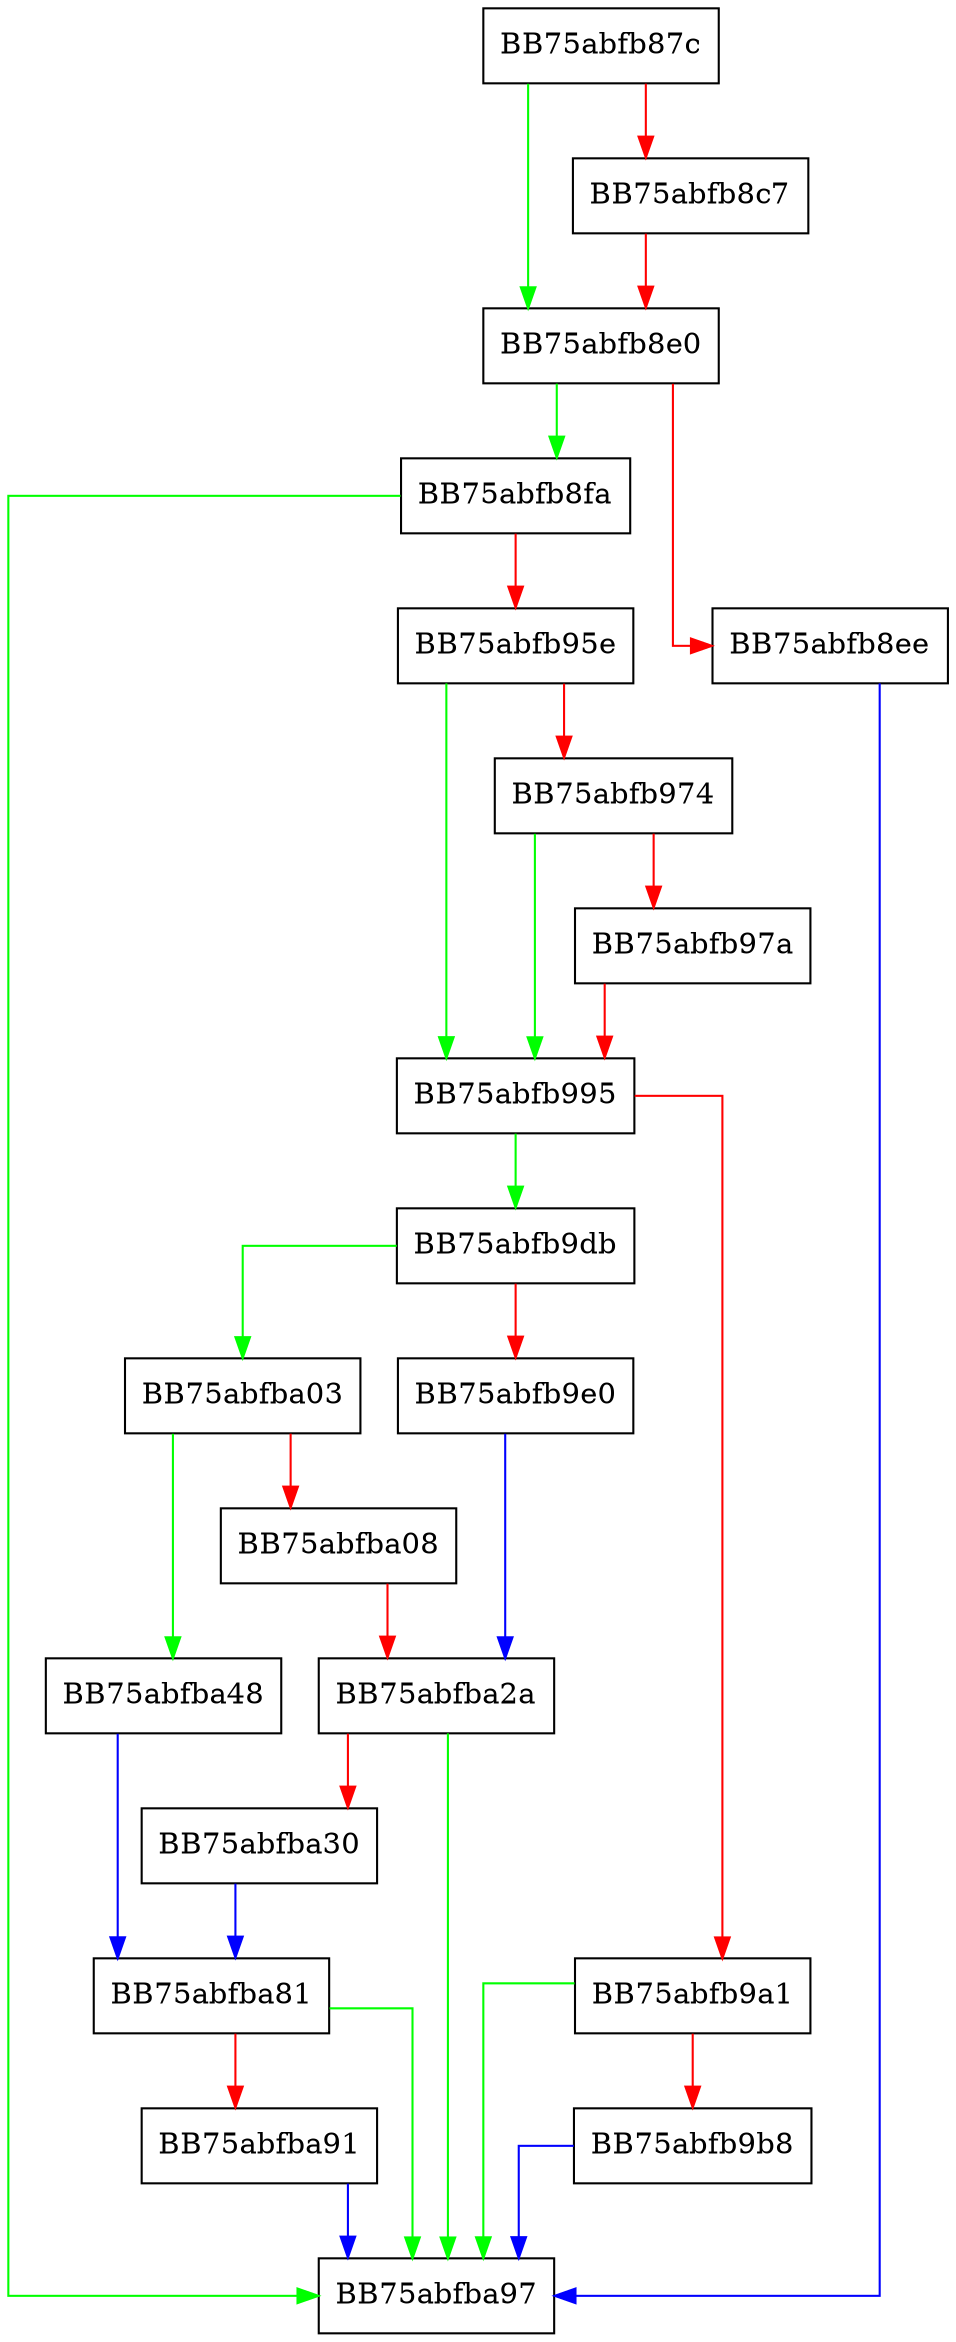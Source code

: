digraph ZSTD_compressSeqStore_singleBlock {
  node [shape="box"];
  graph [splines=ortho];
  BB75abfb87c -> BB75abfb8e0 [color="green"];
  BB75abfb87c -> BB75abfb8c7 [color="red"];
  BB75abfb8c7 -> BB75abfb8e0 [color="red"];
  BB75abfb8e0 -> BB75abfb8fa [color="green"];
  BB75abfb8e0 -> BB75abfb8ee [color="red"];
  BB75abfb8ee -> BB75abfba97 [color="blue"];
  BB75abfb8fa -> BB75abfba97 [color="green"];
  BB75abfb8fa -> BB75abfb95e [color="red"];
  BB75abfb95e -> BB75abfb995 [color="green"];
  BB75abfb95e -> BB75abfb974 [color="red"];
  BB75abfb974 -> BB75abfb995 [color="green"];
  BB75abfb974 -> BB75abfb97a [color="red"];
  BB75abfb97a -> BB75abfb995 [color="red"];
  BB75abfb995 -> BB75abfb9db [color="green"];
  BB75abfb995 -> BB75abfb9a1 [color="red"];
  BB75abfb9a1 -> BB75abfba97 [color="green"];
  BB75abfb9a1 -> BB75abfb9b8 [color="red"];
  BB75abfb9b8 -> BB75abfba97 [color="blue"];
  BB75abfb9db -> BB75abfba03 [color="green"];
  BB75abfb9db -> BB75abfb9e0 [color="red"];
  BB75abfb9e0 -> BB75abfba2a [color="blue"];
  BB75abfba03 -> BB75abfba48 [color="green"];
  BB75abfba03 -> BB75abfba08 [color="red"];
  BB75abfba08 -> BB75abfba2a [color="red"];
  BB75abfba2a -> BB75abfba97 [color="green"];
  BB75abfba2a -> BB75abfba30 [color="red"];
  BB75abfba30 -> BB75abfba81 [color="blue"];
  BB75abfba48 -> BB75abfba81 [color="blue"];
  BB75abfba81 -> BB75abfba97 [color="green"];
  BB75abfba81 -> BB75abfba91 [color="red"];
  BB75abfba91 -> BB75abfba97 [color="blue"];
}